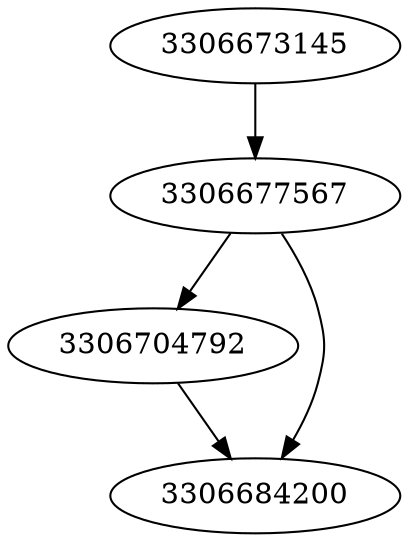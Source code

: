 strict digraph  {
3306704792;
3306673145;
3306684200;
3306677567;
3306704792 -> 3306684200;
3306673145 -> 3306677567;
3306677567 -> 3306704792;
3306677567 -> 3306684200;
}
